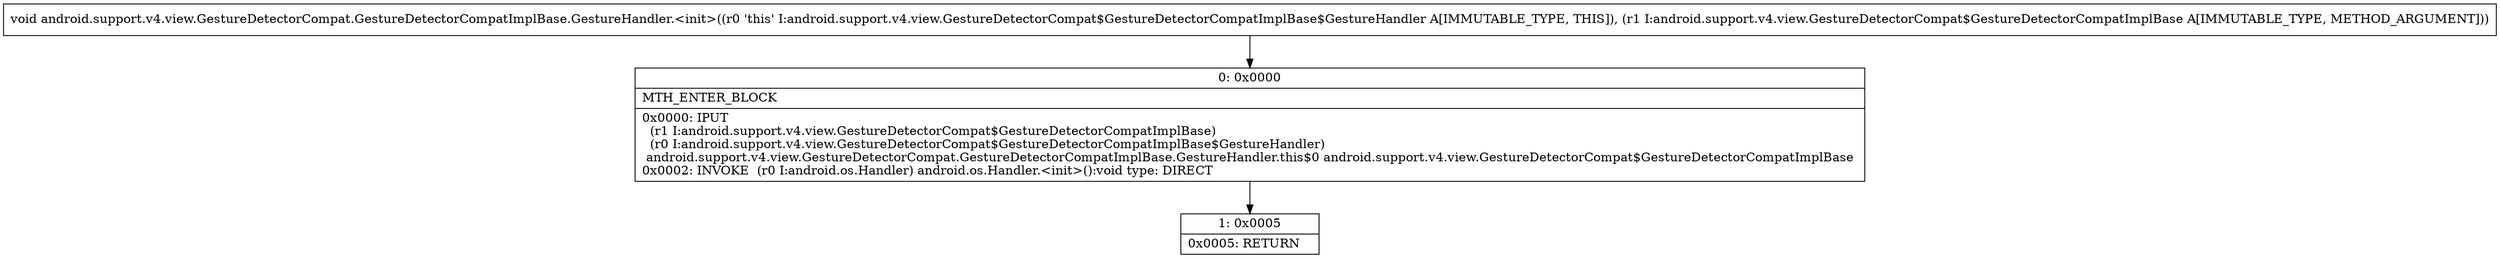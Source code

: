 digraph "CFG forandroid.support.v4.view.GestureDetectorCompat.GestureDetectorCompatImplBase.GestureHandler.\<init\>(Landroid\/support\/v4\/view\/GestureDetectorCompat$GestureDetectorCompatImplBase;)V" {
Node_0 [shape=record,label="{0\:\ 0x0000|MTH_ENTER_BLOCK\l|0x0000: IPUT  \l  (r1 I:android.support.v4.view.GestureDetectorCompat$GestureDetectorCompatImplBase)\l  (r0 I:android.support.v4.view.GestureDetectorCompat$GestureDetectorCompatImplBase$GestureHandler)\l android.support.v4.view.GestureDetectorCompat.GestureDetectorCompatImplBase.GestureHandler.this$0 android.support.v4.view.GestureDetectorCompat$GestureDetectorCompatImplBase \l0x0002: INVOKE  (r0 I:android.os.Handler) android.os.Handler.\<init\>():void type: DIRECT \l}"];
Node_1 [shape=record,label="{1\:\ 0x0005|0x0005: RETURN   \l}"];
MethodNode[shape=record,label="{void android.support.v4.view.GestureDetectorCompat.GestureDetectorCompatImplBase.GestureHandler.\<init\>((r0 'this' I:android.support.v4.view.GestureDetectorCompat$GestureDetectorCompatImplBase$GestureHandler A[IMMUTABLE_TYPE, THIS]), (r1 I:android.support.v4.view.GestureDetectorCompat$GestureDetectorCompatImplBase A[IMMUTABLE_TYPE, METHOD_ARGUMENT])) }"];
MethodNode -> Node_0;
Node_0 -> Node_1;
}

